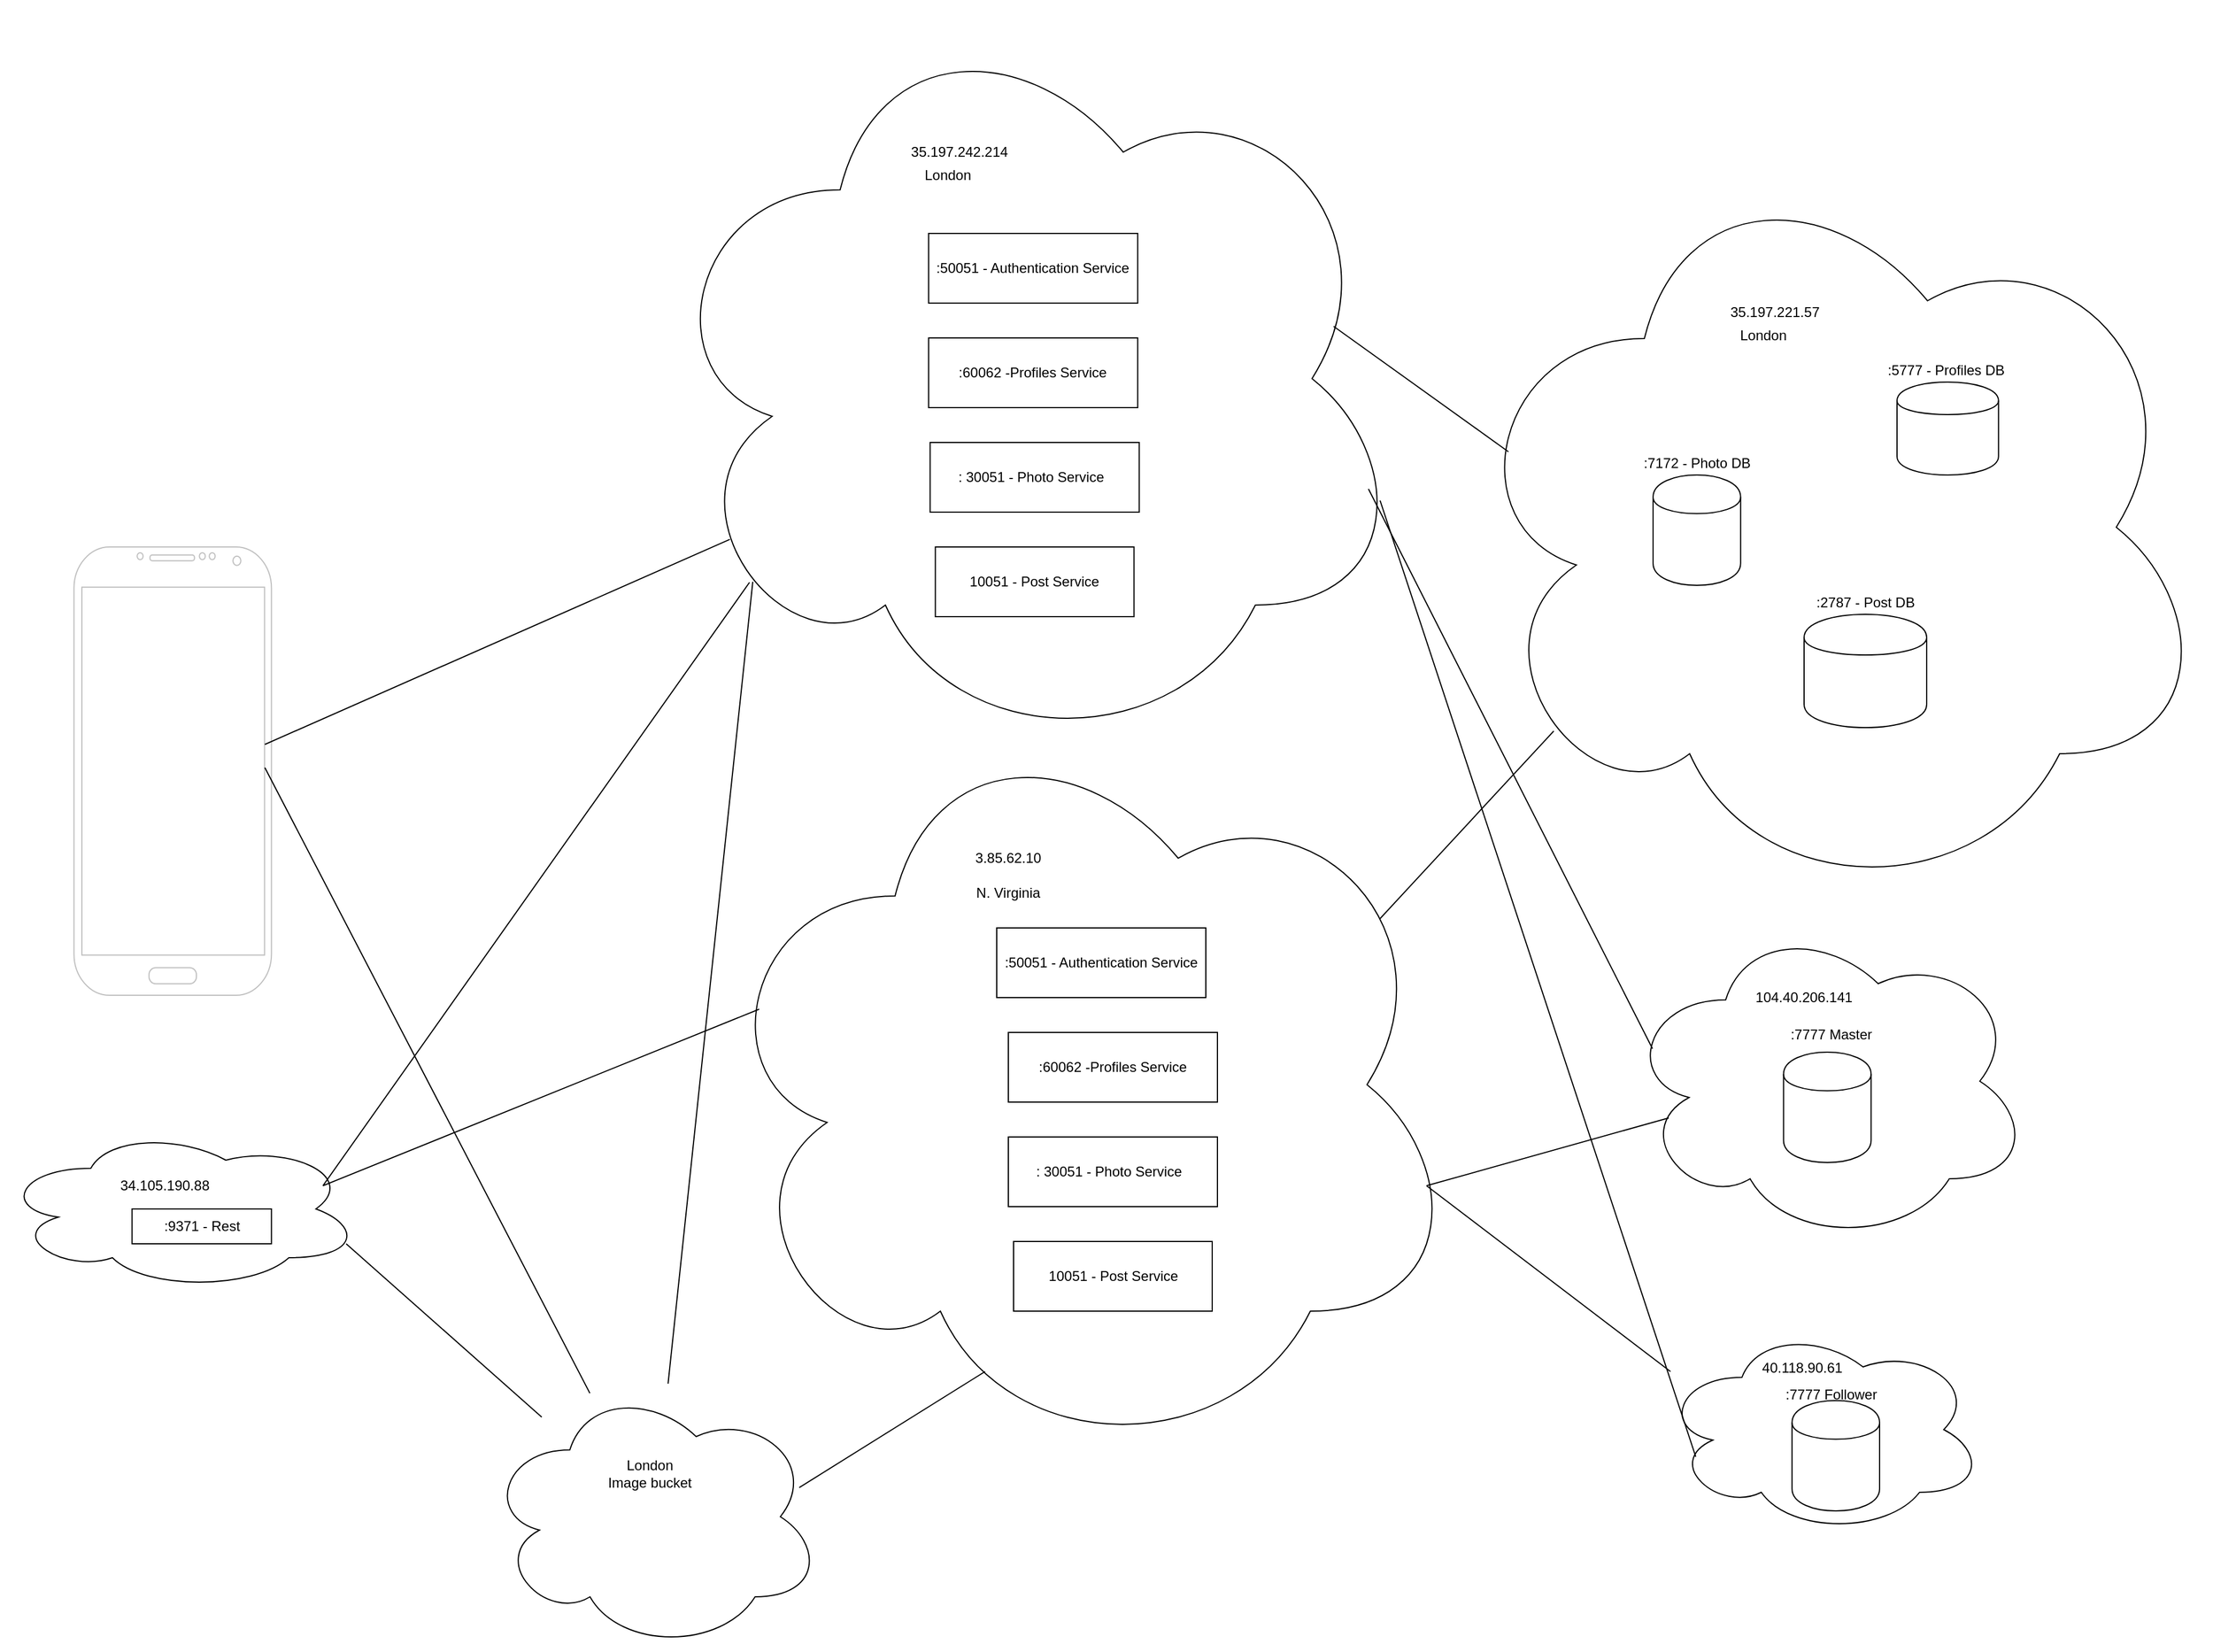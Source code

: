 <mxfile version="13.0.3" type="device"><diagram id="eNpzy12UTrXR3G4Cg0wE" name="Page-1"><mxGraphModel dx="3220" dy="2670" grid="1" gridSize="10" guides="1" tooltips="1" connect="1" arrows="1" fold="1" page="1" pageScale="1" pageWidth="850" pageHeight="1100" math="0" shadow="0"><root><mxCell id="0"/><mxCell id="1" parent="0"/><mxCell id="oJmm0yol35njxN8IhHHL-49" value="" style="ellipse;shape=cloud;whiteSpace=wrap;html=1;" vertex="1" parent="1"><mxGeometry x="-827.32" y="570" width="310" height="140" as="geometry"/></mxCell><mxCell id="oJmm0yol35njxN8IhHHL-40" value="" style="ellipse;shape=cloud;whiteSpace=wrap;html=1;" vertex="1" parent="1"><mxGeometry x="602" y="740" width="278" height="180" as="geometry"/></mxCell><mxCell id="oJmm0yol35njxN8IhHHL-45" value="" style="shape=cylinder;whiteSpace=wrap;html=1;boundedLbl=1;backgroundOutline=1;" vertex="1" parent="1"><mxGeometry x="714.63" y="805" width="75.37" height="95" as="geometry"/></mxCell><mxCell id="oJmm0yol35njxN8IhHHL-1" value="" style="ellipse;shape=cloud;whiteSpace=wrap;html=1;" vertex="1" parent="1"><mxGeometry x="-267.32" y="-400" width="650" height="650" as="geometry"/></mxCell><mxCell id="oJmm0yol35njxN8IhHHL-2" value="35.197.242.214" style="text;html=1;strokeColor=none;fillColor=none;align=center;verticalAlign=middle;whiteSpace=wrap;rounded=0;" vertex="1" parent="1"><mxGeometry x="-67.32" y="-280" width="130" height="20" as="geometry"/></mxCell><mxCell id="oJmm0yol35njxN8IhHHL-3" value="" style="ellipse;shape=cloud;whiteSpace=wrap;html=1;" vertex="1" parent="1"><mxGeometry x="425" y="-272" width="650" height="650" as="geometry"/></mxCell><mxCell id="oJmm0yol35njxN8IhHHL-4" value="35.197.221.57" style="text;html=1;strokeColor=none;fillColor=none;align=center;verticalAlign=middle;whiteSpace=wrap;rounded=0;" vertex="1" parent="1"><mxGeometry x="625" y="-142" width="150" height="20" as="geometry"/></mxCell><mxCell id="oJmm0yol35njxN8IhHHL-5" value="London" style="text;html=1;strokeColor=none;fillColor=none;align=center;verticalAlign=middle;whiteSpace=wrap;rounded=0;" vertex="1" parent="1"><mxGeometry x="655" y="-122" width="70" height="20" as="geometry"/></mxCell><mxCell id="oJmm0yol35njxN8IhHHL-6" value="" style="shape=cylinder;whiteSpace=wrap;html=1;boundedLbl=1;backgroundOutline=1;" vertex="1" parent="1"><mxGeometry x="805" y="-72" width="87.37" height="80" as="geometry"/></mxCell><mxCell id="oJmm0yol35njxN8IhHHL-7" value="" style="shape=image;html=1;verticalAlign=top;verticalLabelPosition=bottom;labelBackgroundColor=#ffffff;imageAspect=0;aspect=fixed;image=https://cdn4.iconfinder.com/data/icons/logos-brands-5/24/neo4j-128.png" vertex="1" parent="1"><mxGeometry x="823.68" y="-52" width="50" height="50" as="geometry"/></mxCell><mxCell id="oJmm0yol35njxN8IhHHL-9" value=":5777 - Profiles DB&amp;nbsp;" style="text;html=1;strokeColor=none;fillColor=none;align=center;verticalAlign=middle;whiteSpace=wrap;rounded=0;" vertex="1" parent="1"><mxGeometry x="793.68" y="-92" width="110" height="20" as="geometry"/></mxCell><mxCell id="oJmm0yol35njxN8IhHHL-12" value="" style="shape=cylinder;whiteSpace=wrap;html=1;boundedLbl=1;backgroundOutline=1;" vertex="1" parent="1"><mxGeometry x="725" y="128" width="105.54" height="97.5" as="geometry"/></mxCell><mxCell id="oJmm0yol35njxN8IhHHL-13" value="" style="shape=image;html=1;verticalAlign=top;verticalLabelPosition=bottom;labelBackgroundColor=#ffffff;imageAspect=0;aspect=fixed;image=https://cdn4.iconfinder.com/data/icons/logos-3/512/mongodb-2-128.png" vertex="1" parent="1"><mxGeometry x="748.52" y="158" width="58.5" height="58.5" as="geometry"/></mxCell><mxCell id="oJmm0yol35njxN8IhHHL-15" value=":2787 - Post DB" style="text;html=1;strokeColor=none;fillColor=none;align=center;verticalAlign=middle;whiteSpace=wrap;rounded=0;" vertex="1" parent="1"><mxGeometry x="712.77" y="108" width="130" height="20" as="geometry"/></mxCell><mxCell id="oJmm0yol35njxN8IhHHL-16" value="" style="shape=cylinder;whiteSpace=wrap;html=1;boundedLbl=1;backgroundOutline=1;" vertex="1" parent="1"><mxGeometry x="595" y="8" width="75.37" height="95" as="geometry"/></mxCell><mxCell id="oJmm0yol35njxN8IhHHL-17" value="" style="shape=image;html=1;verticalAlign=top;verticalLabelPosition=bottom;labelBackgroundColor=#ffffff;imageAspect=0;aspect=fixed;image=https://cdn4.iconfinder.com/data/icons/logos-brands-5/24/mysql-128.png" vertex="1" parent="1"><mxGeometry x="609.5" y="38" width="47" height="47" as="geometry"/></mxCell><mxCell id="oJmm0yol35njxN8IhHHL-18" value=":7172 - Photo DB" style="text;html=1;strokeColor=none;fillColor=none;align=center;verticalAlign=middle;whiteSpace=wrap;rounded=0;" vertex="1" parent="1"><mxGeometry x="577.68" y="-12" width="110" height="20" as="geometry"/></mxCell><mxCell id="oJmm0yol35njxN8IhHHL-20" value=":50051 - Authentication Service" style="rounded=0;whiteSpace=wrap;html=1;" vertex="1" parent="1"><mxGeometry x="-28.64" y="-200" width="180" height="60" as="geometry"/></mxCell><mxCell id="oJmm0yol35njxN8IhHHL-21" value="London" style="text;html=1;strokeColor=none;fillColor=none;align=center;verticalAlign=middle;whiteSpace=wrap;rounded=0;" vertex="1" parent="1"><mxGeometry x="-42.32" y="-260" width="60" height="20" as="geometry"/></mxCell><mxCell id="oJmm0yol35njxN8IhHHL-22" value=":60062 -Profiles Service" style="rounded=0;whiteSpace=wrap;html=1;" vertex="1" parent="1"><mxGeometry x="-28.64" y="-110" width="180" height="60" as="geometry"/></mxCell><mxCell id="oJmm0yol35njxN8IhHHL-23" value=": 30051 - Photo Service&amp;nbsp;&amp;nbsp;" style="rounded=0;whiteSpace=wrap;html=1;" vertex="1" parent="1"><mxGeometry x="-27.32" y="-20" width="180" height="60" as="geometry"/></mxCell><mxCell id="oJmm0yol35njxN8IhHHL-25" value="10051 - Post Service" style="rounded=0;whiteSpace=wrap;html=1;" vertex="1" parent="1"><mxGeometry x="-22.82" y="70" width="171" height="60" as="geometry"/></mxCell><mxCell id="oJmm0yol35njxN8IhHHL-26" value="" style="ellipse;shape=cloud;whiteSpace=wrap;html=1;" vertex="1" parent="1"><mxGeometry x="-220.0" y="208" width="650" height="650" as="geometry"/></mxCell><mxCell id="oJmm0yol35njxN8IhHHL-27" value="3.85.62.10" style="text;html=1;strokeColor=none;fillColor=none;align=center;verticalAlign=middle;whiteSpace=wrap;rounded=0;" vertex="1" parent="1"><mxGeometry y="328" width="80" height="20" as="geometry"/></mxCell><mxCell id="oJmm0yol35njxN8IhHHL-28" value="N. Virginia" style="text;html=1;strokeColor=none;fillColor=none;align=center;verticalAlign=middle;whiteSpace=wrap;rounded=0;" vertex="1" parent="1"><mxGeometry x="-20" y="358" width="120" height="20" as="geometry"/></mxCell><mxCell id="oJmm0yol35njxN8IhHHL-29" value=":50051 - Authentication Service" style="rounded=0;whiteSpace=wrap;html=1;" vertex="1" parent="1"><mxGeometry x="30.0" y="398" width="180" height="60" as="geometry"/></mxCell><mxCell id="oJmm0yol35njxN8IhHHL-30" value=":60062 -Profiles Service" style="rounded=0;whiteSpace=wrap;html=1;" vertex="1" parent="1"><mxGeometry x="40.0" y="488" width="180" height="60" as="geometry"/></mxCell><mxCell id="oJmm0yol35njxN8IhHHL-31" value=": 30051 - Photo Service&amp;nbsp;&amp;nbsp;" style="rounded=0;whiteSpace=wrap;html=1;" vertex="1" parent="1"><mxGeometry x="40" y="578" width="180" height="60" as="geometry"/></mxCell><mxCell id="oJmm0yol35njxN8IhHHL-32" value="10051 - Post Service" style="rounded=0;whiteSpace=wrap;html=1;" vertex="1" parent="1"><mxGeometry x="44.5" y="668" width="171" height="60" as="geometry"/></mxCell><mxCell id="oJmm0yol35njxN8IhHHL-33" value="34.105.190.88" style="text;html=1;strokeColor=none;fillColor=none;align=center;verticalAlign=middle;whiteSpace=wrap;rounded=0;" vertex="1" parent="1"><mxGeometry x="-775.82" y="610" width="180" height="20" as="geometry"/></mxCell><mxCell id="oJmm0yol35njxN8IhHHL-34" value="" style="ellipse;shape=cloud;whiteSpace=wrap;html=1;" vertex="1" parent="1"><mxGeometry x="570" y="390" width="350" height="280" as="geometry"/></mxCell><mxCell id="oJmm0yol35njxN8IhHHL-35" value="" style="shape=cylinder;whiteSpace=wrap;html=1;boundedLbl=1;backgroundOutline=1;" vertex="1" parent="1"><mxGeometry x="707.31" y="505" width="75.37" height="95" as="geometry"/></mxCell><mxCell id="oJmm0yol35njxN8IhHHL-36" value="" style="shape=image;html=1;verticalAlign=top;verticalLabelPosition=bottom;labelBackgroundColor=#ffffff;imageAspect=0;aspect=fixed;image=https://cdn4.iconfinder.com/data/icons/logos-brands-5/24/mysql-128.png" vertex="1" parent="1"><mxGeometry x="721.5" y="533" width="47" height="47" as="geometry"/></mxCell><mxCell id="oJmm0yol35njxN8IhHHL-38" value="&lt;div class=&quot;fxc-copyablelabel-temp-element&quot;&gt;104.40.206.141&lt;/div&gt;" style="text;html=1;strokeColor=none;fillColor=none;align=center;verticalAlign=middle;whiteSpace=wrap;rounded=0;" vertex="1" parent="1"><mxGeometry x="675" y="448" width="100" height="20" as="geometry"/></mxCell><mxCell id="oJmm0yol35njxN8IhHHL-39" value=":7777 Master" style="text;html=1;strokeColor=none;fillColor=none;align=center;verticalAlign=middle;whiteSpace=wrap;rounded=0;" vertex="1" parent="1"><mxGeometry x="707" y="480" width="83" height="20" as="geometry"/></mxCell><mxCell id="oJmm0yol35njxN8IhHHL-44" value="" style="shape=image;html=1;verticalAlign=top;verticalLabelPosition=bottom;labelBackgroundColor=#ffffff;imageAspect=0;aspect=fixed;image=https://cdn4.iconfinder.com/data/icons/logos-brands-5/24/mysql-128.png" vertex="1" parent="1"><mxGeometry x="728" y="840" width="47" height="47" as="geometry"/></mxCell><mxCell id="oJmm0yol35njxN8IhHHL-47" value=":7777 Follower" style="text;html=1;strokeColor=none;fillColor=none;align=center;verticalAlign=middle;whiteSpace=wrap;rounded=0;" vertex="1" parent="1"><mxGeometry x="707" y="790" width="83" height="20" as="geometry"/></mxCell><mxCell id="oJmm0yol35njxN8IhHHL-48" value="&lt;div class=&quot;fxc-copyablelabel-temp-element&quot;&gt;40.118.90.61&lt;/div&gt;" style="text;html=1;strokeColor=none;fillColor=none;align=center;verticalAlign=middle;whiteSpace=wrap;rounded=0;" vertex="1" parent="1"><mxGeometry x="665.36" y="767" width="117.32" height="20" as="geometry"/></mxCell><mxCell id="oJmm0yol35njxN8IhHHL-50" value=":9371 - Rest" style="rounded=0;whiteSpace=wrap;html=1;" vertex="1" parent="1"><mxGeometry x="-714.32" y="640" width="120" height="30" as="geometry"/></mxCell><mxCell id="oJmm0yol35njxN8IhHHL-51" value="" style="verticalLabelPosition=bottom;verticalAlign=top;html=1;shadow=0;dashed=0;strokeWidth=1;shape=mxgraph.android.phone2;strokeColor=#c0c0c0;" vertex="1" parent="1"><mxGeometry x="-764.32" y="70" width="170" height="386" as="geometry"/></mxCell><mxCell id="oJmm0yol35njxN8IhHHL-52" value="" style="shape=image;html=1;verticalAlign=top;verticalLabelPosition=bottom;labelBackgroundColor=#ffffff;imageAspect=0;aspect=fixed;image=https://cdn4.iconfinder.com/data/icons/logos-3/600/React.js_logo-128.png" vertex="1" parent="1"><mxGeometry x="-744.57" y="179.75" width="130.5" height="130.5" as="geometry"/></mxCell><mxCell id="oJmm0yol35njxN8IhHHL-57" value="" style="endArrow=none;html=1;entryX=0.07;entryY=0.4;entryDx=0;entryDy=0;entryPerimeter=0;" edge="1" parent="1" target="oJmm0yol35njxN8IhHHL-3"><mxGeometry width="50" height="50" relative="1" as="geometry"><mxPoint x="320" y="-120" as="sourcePoint"/><mxPoint x="370" y="-170" as="targetPoint"/></mxGeometry></mxCell><mxCell id="oJmm0yol35njxN8IhHHL-58" value="" style="endArrow=none;html=1;entryX=0.13;entryY=0.77;entryDx=0;entryDy=0;entryPerimeter=0;" edge="1" parent="1" target="oJmm0yol35njxN8IhHHL-3"><mxGeometry width="50" height="50" relative="1" as="geometry"><mxPoint x="360" y="390" as="sourcePoint"/><mxPoint x="410" y="340" as="targetPoint"/></mxGeometry></mxCell><mxCell id="oJmm0yol35njxN8IhHHL-59" value="" style="endArrow=none;html=1;entryX=0.07;entryY=0.4;entryDx=0;entryDy=0;entryPerimeter=0;" edge="1" parent="1" target="oJmm0yol35njxN8IhHHL-34"><mxGeometry width="50" height="50" relative="1" as="geometry"><mxPoint x="350" y="20" as="sourcePoint"/><mxPoint x="400" y="-30" as="targetPoint"/></mxGeometry></mxCell><mxCell id="oJmm0yol35njxN8IhHHL-60" value="" style="endArrow=none;html=1;entryX=0.11;entryY=0.613;entryDx=0;entryDy=0;entryPerimeter=0;" edge="1" parent="1" target="oJmm0yol35njxN8IhHHL-34"><mxGeometry width="50" height="50" relative="1" as="geometry"><mxPoint x="400" y="620" as="sourcePoint"/><mxPoint x="450" y="570" as="targetPoint"/></mxGeometry></mxCell><mxCell id="oJmm0yol35njxN8IhHHL-61" value="" style="endArrow=none;html=1;entryX=0.107;entryY=0.63;entryDx=0;entryDy=0;entryPerimeter=0;" edge="1" parent="1" target="oJmm0yol35njxN8IhHHL-40"><mxGeometry width="50" height="50" relative="1" as="geometry"><mxPoint x="360" y="30" as="sourcePoint"/><mxPoint x="410" y="-20" as="targetPoint"/></mxGeometry></mxCell><mxCell id="oJmm0yol35njxN8IhHHL-62" value="" style="endArrow=none;html=1;" edge="1" parent="1"><mxGeometry width="50" height="50" relative="1" as="geometry"><mxPoint x="400" y="620" as="sourcePoint"/><mxPoint x="610" y="780" as="targetPoint"/></mxGeometry></mxCell><mxCell id="oJmm0yol35njxN8IhHHL-63" value="" style="endArrow=none;html=1;entryX=0.104;entryY=0.713;entryDx=0;entryDy=0;entryPerimeter=0;" edge="1" parent="1" target="oJmm0yol35njxN8IhHHL-1"><mxGeometry width="50" height="50" relative="1" as="geometry"><mxPoint x="-600" y="240" as="sourcePoint"/><mxPoint x="-550" y="190" as="targetPoint"/></mxGeometry></mxCell><mxCell id="oJmm0yol35njxN8IhHHL-64" value="" style="endArrow=none;html=1;entryX=0.13;entryY=0.77;entryDx=0;entryDy=0;entryPerimeter=0;" edge="1" parent="1" target="oJmm0yol35njxN8IhHHL-1"><mxGeometry width="50" height="50" relative="1" as="geometry"><mxPoint x="-550" y="620" as="sourcePoint"/><mxPoint x="-500" y="570" as="targetPoint"/></mxGeometry></mxCell><mxCell id="oJmm0yol35njxN8IhHHL-65" value="" style="endArrow=none;html=1;entryX=0.07;entryY=0.4;entryDx=0;entryDy=0;entryPerimeter=0;" edge="1" parent="1" target="oJmm0yol35njxN8IhHHL-26"><mxGeometry width="50" height="50" relative="1" as="geometry"><mxPoint x="-550" y="620" as="sourcePoint"/><mxPoint x="-500" y="570" as="targetPoint"/></mxGeometry></mxCell><mxCell id="oJmm0yol35njxN8IhHHL-66" value="" style="ellipse;shape=cloud;whiteSpace=wrap;html=1;" vertex="1" parent="1"><mxGeometry x="-410" y="790" width="290" height="230" as="geometry"/></mxCell><mxCell id="oJmm0yol35njxN8IhHHL-67" value="" style="shape=image;html=1;verticalAlign=top;verticalLabelPosition=bottom;labelBackgroundColor=#ffffff;imageAspect=0;aspect=fixed;image=https://cdn0.iconfinder.com/data/icons/business-collection-2027/59/record-128.png" vertex="1" parent="1"><mxGeometry x="-305.0" y="887" width="85" height="85" as="geometry"/></mxCell><mxCell id="oJmm0yol35njxN8IhHHL-68" value="" style="endArrow=none;html=1;" edge="1" parent="1" source="oJmm0yol35njxN8IhHHL-66"><mxGeometry width="50" height="50" relative="1" as="geometry"><mxPoint x="-230" y="150" as="sourcePoint"/><mxPoint x="-180" y="100" as="targetPoint"/></mxGeometry></mxCell><mxCell id="oJmm0yol35njxN8IhHHL-69" value="" style="endArrow=none;html=1;" edge="1" parent="1" target="oJmm0yol35njxN8IhHHL-66"><mxGeometry width="50" height="50" relative="1" as="geometry"><mxPoint x="-600" y="260" as="sourcePoint"/><mxPoint x="-550" y="210" as="targetPoint"/></mxGeometry></mxCell><mxCell id="oJmm0yol35njxN8IhHHL-70" value="" style="endArrow=none;html=1;" edge="1" parent="1" target="oJmm0yol35njxN8IhHHL-66"><mxGeometry width="50" height="50" relative="1" as="geometry"><mxPoint x="-530" y="670" as="sourcePoint"/><mxPoint x="-480" y="620" as="targetPoint"/></mxGeometry></mxCell><mxCell id="oJmm0yol35njxN8IhHHL-71" value="" style="endArrow=none;html=1;exitX=0.931;exitY=0.391;exitDx=0;exitDy=0;exitPerimeter=0;" edge="1" parent="1" source="oJmm0yol35njxN8IhHHL-66"><mxGeometry width="50" height="50" relative="1" as="geometry"><mxPoint x="-30" y="830" as="sourcePoint"/><mxPoint x="20" y="780" as="targetPoint"/></mxGeometry></mxCell><mxCell id="oJmm0yol35njxN8IhHHL-72" value="London&lt;br&gt;Image bucket&lt;br&gt;" style="text;html=1;strokeColor=none;fillColor=none;align=center;verticalAlign=middle;whiteSpace=wrap;rounded=0;" vertex="1" parent="1"><mxGeometry x="-307" y="858" width="77" height="20" as="geometry"/></mxCell></root></mxGraphModel></diagram></mxfile>